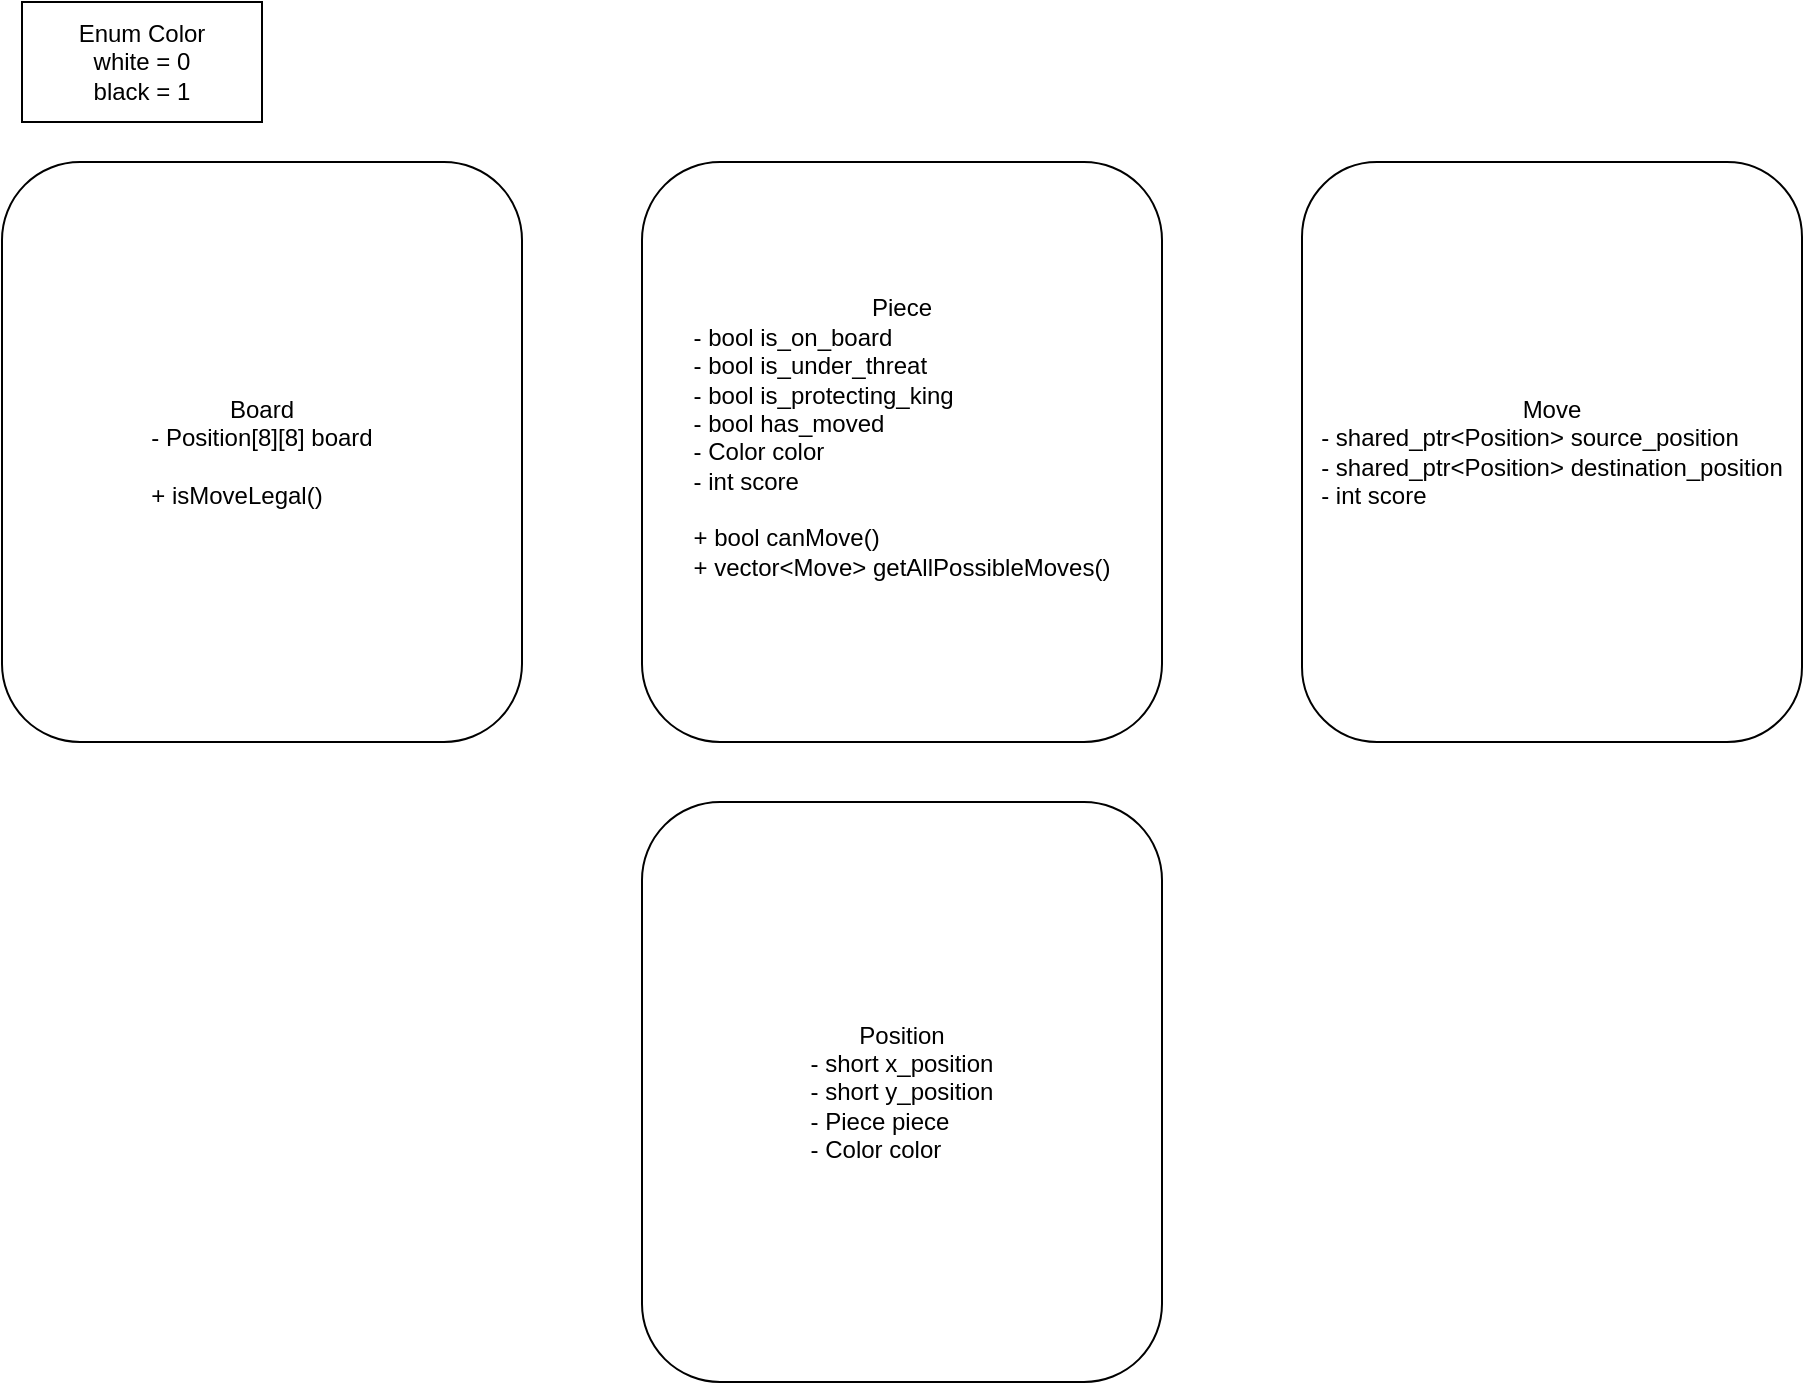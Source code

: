 <mxfile version="21.3.7" type="github">
  <diagram name="Page-1" id="Dm-Yi2EOX0WjCGcSCMtt">
    <mxGraphModel dx="1050" dy="1641" grid="1" gridSize="10" guides="1" tooltips="1" connect="1" arrows="1" fold="1" page="1" pageScale="1" pageWidth="850" pageHeight="1100" math="0" shadow="0">
      <root>
        <mxCell id="0" />
        <mxCell id="1" parent="0" />
        <mxCell id="6fgZzd5wHrGrk1cmSgJW-5" value="Piece&lt;br&gt;&lt;div style=&quot;text-align: left;&quot;&gt;&lt;span style=&quot;background-color: initial;&quot;&gt;- bool is_on_board&lt;/span&gt;&lt;/div&gt;&lt;div style=&quot;text-align: left;&quot;&gt;&lt;span style=&quot;background-color: initial;&quot;&gt;- bool is_under_threat&lt;/span&gt;&lt;/div&gt;&lt;div style=&quot;text-align: left;&quot;&gt;- bool is_protecting_king&lt;/div&gt;&lt;div style=&quot;text-align: left;&quot;&gt;- bool has_moved&lt;/div&gt;&lt;div style=&quot;text-align: left;&quot;&gt;- Color color&lt;/div&gt;&lt;div style=&quot;text-align: left;&quot;&gt;- int score&lt;/div&gt;&lt;div style=&quot;text-align: left;&quot;&gt;&lt;br&gt;&lt;/div&gt;&lt;div style=&quot;text-align: left;&quot;&gt;+ bool canMove()&lt;/div&gt;&lt;div style=&quot;text-align: left;&quot;&gt;+ vector&amp;lt;Move&amp;gt; getAllPossibleMoves()&lt;/div&gt;&lt;div style=&quot;text-align: left;&quot;&gt;&amp;nbsp;&lt;/div&gt;" style="rounded=1;whiteSpace=wrap;html=1;" parent="1" vertex="1">
          <mxGeometry x="370" y="-80" width="260" height="290" as="geometry" />
        </mxCell>
        <mxCell id="6fgZzd5wHrGrk1cmSgJW-8" value="Enum Color&lt;br&gt;white = 0&lt;br&gt;black = 1" style="rounded=0;whiteSpace=wrap;html=1;" parent="1" vertex="1">
          <mxGeometry x="60" y="-160" width="120" height="60" as="geometry" />
        </mxCell>
        <mxCell id="6fgZzd5wHrGrk1cmSgJW-9" value="Move&lt;br&gt;&lt;div style=&quot;text-align: left;&quot;&gt;&lt;span style=&quot;background-color: initial;&quot;&gt;- shared_ptr&amp;lt;Position&amp;gt; source_position&lt;/span&gt;&lt;/div&gt;&lt;div style=&quot;text-align: left;&quot;&gt;&lt;span style=&quot;background-color: initial;&quot;&gt;- shared_ptr&amp;lt;Position&amp;gt; destination_position&lt;/span&gt;&lt;/div&gt;&lt;div style=&quot;text-align: left;&quot;&gt;&lt;span style=&quot;background-color: initial;&quot;&gt;- int score&lt;/span&gt;&lt;/div&gt;" style="rounded=1;whiteSpace=wrap;html=1;align=center;" parent="1" vertex="1">
          <mxGeometry x="700" y="-80" width="250" height="290" as="geometry" />
        </mxCell>
        <mxCell id="6fgZzd5wHrGrk1cmSgJW-10" value="Board&lt;br&gt;&lt;div style=&quot;text-align: left;&quot;&gt;&lt;span style=&quot;background-color: initial;&quot;&gt;- Position[8][8] board&lt;/span&gt;&lt;/div&gt;&lt;div style=&quot;text-align: left;&quot;&gt;&lt;br&gt;&lt;/div&gt;&lt;div style=&quot;text-align: left;&quot;&gt;+ isMoveLegal()&lt;/div&gt;" style="rounded=1;whiteSpace=wrap;html=1;" parent="1" vertex="1">
          <mxGeometry x="50" y="-80" width="260" height="290" as="geometry" />
        </mxCell>
        <mxCell id="6fgZzd5wHrGrk1cmSgJW-11" value="Position&lt;br&gt;&lt;div style=&quot;text-align: left;&quot;&gt;&lt;span style=&quot;background-color: initial;&quot;&gt;- short x_position&lt;/span&gt;&lt;/div&gt;&lt;div style=&quot;text-align: left;&quot;&gt;&lt;span style=&quot;background-color: initial;&quot;&gt;- short y_position&lt;/span&gt;&lt;/div&gt;&lt;div style=&quot;text-align: left;&quot;&gt;- Piece piece&lt;/div&gt;&lt;div style=&quot;text-align: left;&quot;&gt;- Color color&lt;/div&gt;" style="rounded=1;whiteSpace=wrap;html=1;align=center;" parent="1" vertex="1">
          <mxGeometry x="370" y="240" width="260" height="290" as="geometry" />
        </mxCell>
      </root>
    </mxGraphModel>
  </diagram>
</mxfile>
